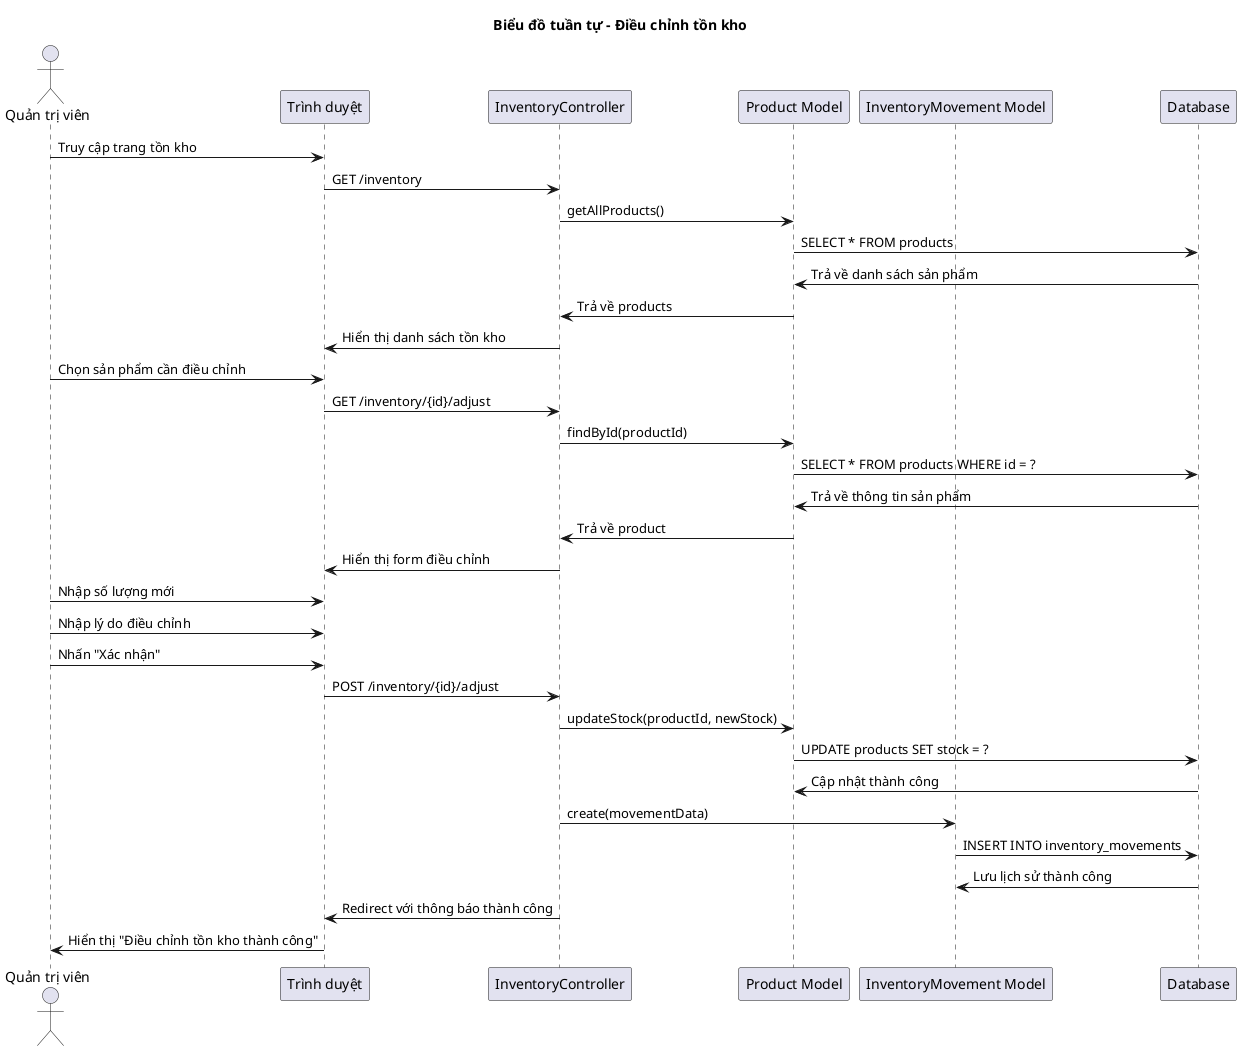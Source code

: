 @startuml Điều chỉnh tồn kho
title Biểu đồ tuần tự - Điều chỉnh tồn kho

actor "Quản trị viên" as Admin
participant "Trình duyệt" as Browser
participant "InventoryController" as Controller
participant "Product Model" as ProductModel
participant "InventoryMovement Model" as InventoryModel
participant "Database" as DB

Admin -> Browser: Truy cập trang tồn kho
Browser -> Controller: GET /inventory
Controller -> ProductModel: getAllProducts()
ProductModel -> DB: SELECT * FROM products
DB -> ProductModel: Trả về danh sách sản phẩm
ProductModel -> Controller: Trả về products
Controller -> Browser: Hiển thị danh sách tồn kho

Admin -> Browser: Chọn sản phẩm cần điều chỉnh
Browser -> Controller: GET /inventory/{id}/adjust
Controller -> ProductModel: findById(productId)
ProductModel -> DB: SELECT * FROM products WHERE id = ?
DB -> ProductModel: Trả về thông tin sản phẩm
ProductModel -> Controller: Trả về product
Controller -> Browser: Hiển thị form điều chỉnh

Admin -> Browser: Nhập số lượng mới
Admin -> Browser: Nhập lý do điều chỉnh
Admin -> Browser: Nhấn "Xác nhận"
Browser -> Controller: POST /inventory/{id}/adjust

Controller -> ProductModel: updateStock(productId, newStock)
ProductModel -> DB: UPDATE products SET stock = ?
DB -> ProductModel: Cập nhật thành công

Controller -> InventoryModel: create(movementData)
InventoryModel -> DB: INSERT INTO inventory_movements
DB -> InventoryModel: Lưu lịch sử thành công

Controller -> Browser: Redirect với thông báo thành công
Browser -> Admin: Hiển thị "Điều chỉnh tồn kho thành công"

@enduml
